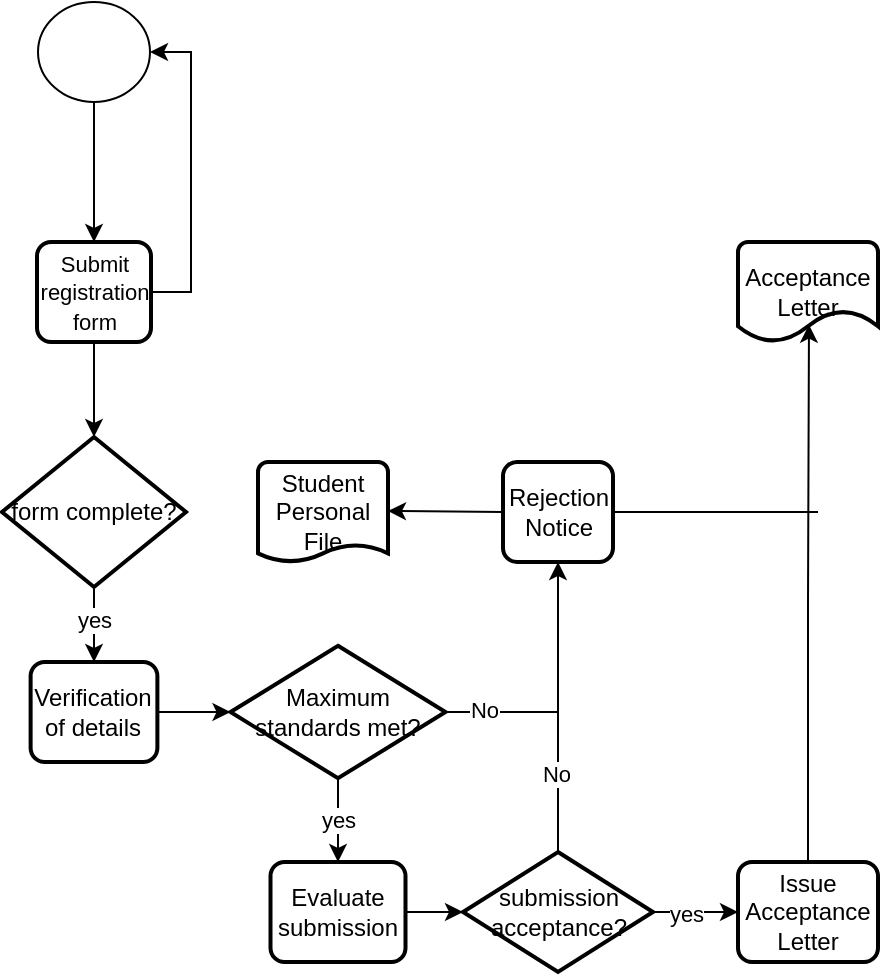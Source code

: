 <mxfile version="22.1.2" type="github">
  <diagram id="C5RBs43oDa-KdzZeNtuy" name="Page-1">
    <mxGraphModel dx="794" dy="474" grid="1" gridSize="10" guides="1" tooltips="1" connect="1" arrows="1" fold="1" page="1" pageScale="1" pageWidth="827" pageHeight="1169" math="0" shadow="0">
      <root>
        <mxCell id="WIyWlLk6GJQsqaUBKTNV-0" />
        <mxCell id="WIyWlLk6GJQsqaUBKTNV-1" parent="WIyWlLk6GJQsqaUBKTNV-0" />
        <mxCell id="3bNqrfw8Hnyf_bLtGApV-22" style="edgeStyle=orthogonalEdgeStyle;rounded=0;orthogonalLoop=1;jettySize=auto;html=1;exitX=0.5;exitY=1;exitDx=0;exitDy=0;exitPerimeter=0;entryX=0.5;entryY=0;entryDx=0;entryDy=0;" edge="1" parent="WIyWlLk6GJQsqaUBKTNV-1" source="3bNqrfw8Hnyf_bLtGApV-1" target="3bNqrfw8Hnyf_bLtGApV-3">
          <mxGeometry relative="1" as="geometry" />
        </mxCell>
        <mxCell id="3bNqrfw8Hnyf_bLtGApV-1" value="" style="verticalLabelPosition=bottom;verticalAlign=top;html=1;shape=mxgraph.flowchart.on-page_reference;" vertex="1" parent="WIyWlLk6GJQsqaUBKTNV-1">
          <mxGeometry x="170" y="30" width="56" height="50" as="geometry" />
        </mxCell>
        <mxCell id="3bNqrfw8Hnyf_bLtGApV-3" value="&lt;font style=&quot;font-size: 11px;&quot;&gt;Submit registration form&lt;/font&gt;" style="rounded=1;whiteSpace=wrap;html=1;absoluteArcSize=1;arcSize=14;strokeWidth=2;" vertex="1" parent="WIyWlLk6GJQsqaUBKTNV-1">
          <mxGeometry x="169.5" y="150" width="57" height="50" as="geometry" />
        </mxCell>
        <mxCell id="3bNqrfw8Hnyf_bLtGApV-33" style="edgeStyle=orthogonalEdgeStyle;rounded=0;orthogonalLoop=1;jettySize=auto;html=1;exitX=0.5;exitY=1;exitDx=0;exitDy=0;exitPerimeter=0;entryX=0.5;entryY=0;entryDx=0;entryDy=0;" edge="1" parent="WIyWlLk6GJQsqaUBKTNV-1" source="3bNqrfw8Hnyf_bLtGApV-4" target="3bNqrfw8Hnyf_bLtGApV-7">
          <mxGeometry relative="1" as="geometry" />
        </mxCell>
        <mxCell id="3bNqrfw8Hnyf_bLtGApV-69" value="yes&lt;br&gt;" style="edgeLabel;html=1;align=center;verticalAlign=middle;resizable=0;points=[];" vertex="1" connectable="0" parent="3bNqrfw8Hnyf_bLtGApV-33">
          <mxGeometry x="-0.112" y="-1" relative="1" as="geometry">
            <mxPoint x="1" as="offset" />
          </mxGeometry>
        </mxCell>
        <mxCell id="3bNqrfw8Hnyf_bLtGApV-4" value="form complete?" style="strokeWidth=2;html=1;shape=mxgraph.flowchart.decision;whiteSpace=wrap;" vertex="1" parent="WIyWlLk6GJQsqaUBKTNV-1">
          <mxGeometry x="152" y="247.5" width="92" height="75" as="geometry" />
        </mxCell>
        <mxCell id="3bNqrfw8Hnyf_bLtGApV-7" value="Verification of details&lt;br&gt;" style="rounded=1;whiteSpace=wrap;html=1;absoluteArcSize=1;arcSize=14;strokeWidth=2;" vertex="1" parent="WIyWlLk6GJQsqaUBKTNV-1">
          <mxGeometry x="166.31" y="360" width="63.38" height="50" as="geometry" />
        </mxCell>
        <mxCell id="3bNqrfw8Hnyf_bLtGApV-14" value="Evaluate submission" style="rounded=1;whiteSpace=wrap;html=1;absoluteArcSize=1;arcSize=14;strokeWidth=2;" vertex="1" parent="WIyWlLk6GJQsqaUBKTNV-1">
          <mxGeometry x="286.25" y="460" width="67.5" height="50" as="geometry" />
        </mxCell>
        <mxCell id="3bNqrfw8Hnyf_bLtGApV-45" style="edgeStyle=orthogonalEdgeStyle;rounded=0;orthogonalLoop=1;jettySize=auto;html=1;exitX=1;exitY=0.5;exitDx=0;exitDy=0;exitPerimeter=0;entryX=0;entryY=0.5;entryDx=0;entryDy=0;" edge="1" parent="WIyWlLk6GJQsqaUBKTNV-1" source="3bNqrfw8Hnyf_bLtGApV-15" target="3bNqrfw8Hnyf_bLtGApV-17">
          <mxGeometry relative="1" as="geometry" />
        </mxCell>
        <mxCell id="3bNqrfw8Hnyf_bLtGApV-71" value="yes&lt;br&gt;" style="edgeLabel;html=1;align=center;verticalAlign=middle;resizable=0;points=[];" vertex="1" connectable="0" parent="3bNqrfw8Hnyf_bLtGApV-45">
          <mxGeometry x="-0.232" y="-1" relative="1" as="geometry">
            <mxPoint as="offset" />
          </mxGeometry>
        </mxCell>
        <mxCell id="3bNqrfw8Hnyf_bLtGApV-15" value="submission acceptance?" style="strokeWidth=2;html=1;shape=mxgraph.flowchart.decision;whiteSpace=wrap;" vertex="1" parent="WIyWlLk6GJQsqaUBKTNV-1">
          <mxGeometry x="382.5" y="455" width="95" height="60" as="geometry" />
        </mxCell>
        <mxCell id="3bNqrfw8Hnyf_bLtGApV-16" value="Rejection Notice" style="rounded=1;whiteSpace=wrap;html=1;absoluteArcSize=1;arcSize=14;strokeWidth=2;" vertex="1" parent="WIyWlLk6GJQsqaUBKTNV-1">
          <mxGeometry x="402.5" y="260" width="55" height="50" as="geometry" />
        </mxCell>
        <mxCell id="3bNqrfw8Hnyf_bLtGApV-17" value="Issue Acceptance Letter" style="rounded=1;whiteSpace=wrap;html=1;absoluteArcSize=1;arcSize=14;strokeWidth=2;" vertex="1" parent="WIyWlLk6GJQsqaUBKTNV-1">
          <mxGeometry x="520" y="460" width="70" height="50" as="geometry" />
        </mxCell>
        <mxCell id="3bNqrfw8Hnyf_bLtGApV-40" style="edgeStyle=orthogonalEdgeStyle;rounded=0;orthogonalLoop=1;jettySize=auto;html=1;exitX=0.5;exitY=1;exitDx=0;exitDy=0;exitPerimeter=0;entryX=0.5;entryY=0;entryDx=0;entryDy=0;" edge="1" parent="WIyWlLk6GJQsqaUBKTNV-1" source="3bNqrfw8Hnyf_bLtGApV-18" target="3bNqrfw8Hnyf_bLtGApV-14">
          <mxGeometry relative="1" as="geometry">
            <mxPoint x="320" y="450" as="targetPoint" />
          </mxGeometry>
        </mxCell>
        <mxCell id="3bNqrfw8Hnyf_bLtGApV-70" value="yes&lt;br&gt;" style="edgeLabel;html=1;align=center;verticalAlign=middle;resizable=0;points=[];" vertex="1" connectable="0" parent="3bNqrfw8Hnyf_bLtGApV-40">
          <mxGeometry x="0.004" relative="1" as="geometry">
            <mxPoint as="offset" />
          </mxGeometry>
        </mxCell>
        <mxCell id="3bNqrfw8Hnyf_bLtGApV-18" value="Maximum standards met?" style="strokeWidth=2;html=1;shape=mxgraph.flowchart.decision;whiteSpace=wrap;" vertex="1" parent="WIyWlLk6GJQsqaUBKTNV-1">
          <mxGeometry x="266.25" y="351.88" width="107.5" height="66.25" as="geometry" />
        </mxCell>
        <mxCell id="3bNqrfw8Hnyf_bLtGApV-19" value="Student Personal File" style="strokeWidth=2;html=1;shape=mxgraph.flowchart.document2;whiteSpace=wrap;size=0.173;" vertex="1" parent="WIyWlLk6GJQsqaUBKTNV-1">
          <mxGeometry x="280" y="260" width="65" height="50" as="geometry" />
        </mxCell>
        <mxCell id="3bNqrfw8Hnyf_bLtGApV-20" value="Acceptance Letter" style="strokeWidth=2;html=1;shape=mxgraph.flowchart.document2;whiteSpace=wrap;size=0.314;" vertex="1" parent="WIyWlLk6GJQsqaUBKTNV-1">
          <mxGeometry x="520" y="150" width="70" height="50" as="geometry" />
        </mxCell>
        <mxCell id="3bNqrfw8Hnyf_bLtGApV-21" value="" style="endArrow=classic;html=1;rounded=0;" edge="1" parent="WIyWlLk6GJQsqaUBKTNV-1">
          <mxGeometry width="50" height="50" relative="1" as="geometry">
            <mxPoint x="380" y="200" as="sourcePoint" />
            <mxPoint x="380" y="200" as="targetPoint" />
          </mxGeometry>
        </mxCell>
        <mxCell id="3bNqrfw8Hnyf_bLtGApV-24" value="" style="endArrow=classic;html=1;rounded=0;" edge="1" parent="WIyWlLk6GJQsqaUBKTNV-1">
          <mxGeometry width="50" height="50" relative="1" as="geometry">
            <mxPoint x="380" y="200" as="sourcePoint" />
            <mxPoint x="380" y="200" as="targetPoint" />
          </mxGeometry>
        </mxCell>
        <mxCell id="3bNqrfw8Hnyf_bLtGApV-25" style="edgeStyle=orthogonalEdgeStyle;rounded=0;orthogonalLoop=1;jettySize=auto;html=1;exitX=0.5;exitY=1;exitDx=0;exitDy=0;entryX=0.5;entryY=0;entryDx=0;entryDy=0;entryPerimeter=0;" edge="1" parent="WIyWlLk6GJQsqaUBKTNV-1" source="3bNqrfw8Hnyf_bLtGApV-3" target="3bNqrfw8Hnyf_bLtGApV-4">
          <mxGeometry relative="1" as="geometry" />
        </mxCell>
        <mxCell id="3bNqrfw8Hnyf_bLtGApV-29" style="edgeStyle=orthogonalEdgeStyle;rounded=0;orthogonalLoop=1;jettySize=auto;html=1;exitX=1;exitY=0.5;exitDx=0;exitDy=0;entryX=1;entryY=0.5;entryDx=0;entryDy=0;entryPerimeter=0;" edge="1" parent="WIyWlLk6GJQsqaUBKTNV-1" source="3bNqrfw8Hnyf_bLtGApV-3" target="3bNqrfw8Hnyf_bLtGApV-1">
          <mxGeometry relative="1" as="geometry" />
        </mxCell>
        <mxCell id="3bNqrfw8Hnyf_bLtGApV-35" style="edgeStyle=orthogonalEdgeStyle;rounded=0;orthogonalLoop=1;jettySize=auto;html=1;exitX=1;exitY=0.5;exitDx=0;exitDy=0;entryX=0;entryY=0.5;entryDx=0;entryDy=0;entryPerimeter=0;" edge="1" parent="WIyWlLk6GJQsqaUBKTNV-1" source="3bNqrfw8Hnyf_bLtGApV-7" target="3bNqrfw8Hnyf_bLtGApV-18">
          <mxGeometry relative="1" as="geometry" />
        </mxCell>
        <mxCell id="3bNqrfw8Hnyf_bLtGApV-39" value="" style="endArrow=classic;html=1;rounded=0;" edge="1" parent="WIyWlLk6GJQsqaUBKTNV-1">
          <mxGeometry width="50" height="50" relative="1" as="geometry">
            <mxPoint x="380" y="340" as="sourcePoint" />
            <mxPoint x="380" y="340" as="targetPoint" />
          </mxGeometry>
        </mxCell>
        <mxCell id="3bNqrfw8Hnyf_bLtGApV-43" style="edgeStyle=orthogonalEdgeStyle;rounded=0;orthogonalLoop=1;jettySize=auto;html=1;exitX=1;exitY=0.5;exitDx=0;exitDy=0;entryX=0;entryY=0.5;entryDx=0;entryDy=0;entryPerimeter=0;" edge="1" parent="WIyWlLk6GJQsqaUBKTNV-1" source="3bNqrfw8Hnyf_bLtGApV-14" target="3bNqrfw8Hnyf_bLtGApV-15">
          <mxGeometry relative="1" as="geometry" />
        </mxCell>
        <mxCell id="3bNqrfw8Hnyf_bLtGApV-48" style="edgeStyle=orthogonalEdgeStyle;rounded=0;orthogonalLoop=1;jettySize=auto;html=1;exitX=0.5;exitY=0;exitDx=0;exitDy=0;entryX=0.507;entryY=0.827;entryDx=0;entryDy=0;entryPerimeter=0;" edge="1" parent="WIyWlLk6GJQsqaUBKTNV-1" source="3bNqrfw8Hnyf_bLtGApV-17" target="3bNqrfw8Hnyf_bLtGApV-20">
          <mxGeometry relative="1" as="geometry">
            <Array as="points" />
          </mxGeometry>
        </mxCell>
        <mxCell id="3bNqrfw8Hnyf_bLtGApV-53" value="" style="endArrow=classic;html=1;rounded=0;exitX=0.5;exitY=0;exitDx=0;exitDy=0;exitPerimeter=0;entryX=0.5;entryY=1;entryDx=0;entryDy=0;" edge="1" parent="WIyWlLk6GJQsqaUBKTNV-1" source="3bNqrfw8Hnyf_bLtGApV-15" target="3bNqrfw8Hnyf_bLtGApV-16">
          <mxGeometry width="50" height="50" relative="1" as="geometry">
            <mxPoint x="380" y="340" as="sourcePoint" />
            <mxPoint x="430" y="330" as="targetPoint" />
            <Array as="points">
              <mxPoint x="430" y="390" />
            </Array>
          </mxGeometry>
        </mxCell>
        <mxCell id="3bNqrfw8Hnyf_bLtGApV-74" value="No" style="edgeLabel;html=1;align=center;verticalAlign=middle;resizable=0;points=[];" vertex="1" connectable="0" parent="3bNqrfw8Hnyf_bLtGApV-53">
          <mxGeometry x="-0.453" y="1" relative="1" as="geometry">
            <mxPoint as="offset" />
          </mxGeometry>
        </mxCell>
        <mxCell id="3bNqrfw8Hnyf_bLtGApV-57" value="" style="endArrow=classic;html=1;rounded=0;entryX=1;entryY=0.5;entryDx=0;entryDy=0;entryPerimeter=0;exitX=0;exitY=0.5;exitDx=0;exitDy=0;" edge="1" parent="WIyWlLk6GJQsqaUBKTNV-1" source="3bNqrfw8Hnyf_bLtGApV-16">
          <mxGeometry width="50" height="50" relative="1" as="geometry">
            <mxPoint x="400" y="284.5" as="sourcePoint" />
            <mxPoint x="345" y="284.5" as="targetPoint" />
          </mxGeometry>
        </mxCell>
        <mxCell id="3bNqrfw8Hnyf_bLtGApV-59" value="" style="endArrow=none;html=1;rounded=0;exitX=1;exitY=0.5;exitDx=0;exitDy=0;exitPerimeter=0;" edge="1" parent="WIyWlLk6GJQsqaUBKTNV-1" source="3bNqrfw8Hnyf_bLtGApV-18">
          <mxGeometry width="50" height="50" relative="1" as="geometry">
            <mxPoint x="380" y="340" as="sourcePoint" />
            <mxPoint x="430" y="385" as="targetPoint" />
          </mxGeometry>
        </mxCell>
        <mxCell id="3bNqrfw8Hnyf_bLtGApV-75" value="No" style="edgeLabel;html=1;align=center;verticalAlign=middle;resizable=0;points=[];" vertex="1" connectable="0" parent="3bNqrfw8Hnyf_bLtGApV-59">
          <mxGeometry x="-0.327" y="1" relative="1" as="geometry">
            <mxPoint as="offset" />
          </mxGeometry>
        </mxCell>
        <mxCell id="3bNqrfw8Hnyf_bLtGApV-62" value="" style="endArrow=none;html=1;rounded=0;entryX=1;entryY=0.5;entryDx=0;entryDy=0;" edge="1" parent="WIyWlLk6GJQsqaUBKTNV-1" target="3bNqrfw8Hnyf_bLtGApV-16">
          <mxGeometry width="50" height="50" relative="1" as="geometry">
            <mxPoint x="560" y="285" as="sourcePoint" />
            <mxPoint x="455" y="280" as="targetPoint" />
          </mxGeometry>
        </mxCell>
      </root>
    </mxGraphModel>
  </diagram>
</mxfile>
